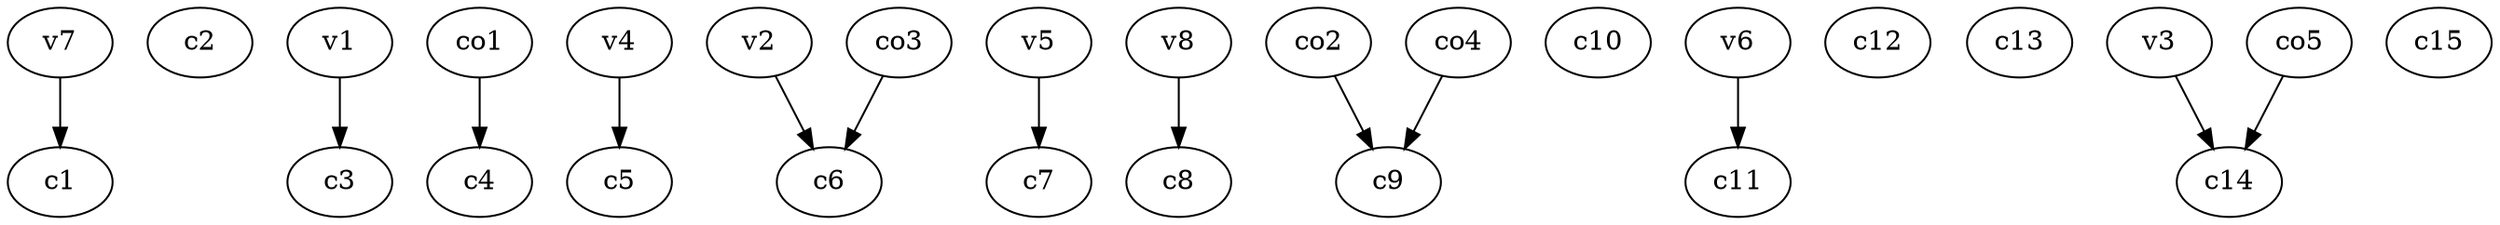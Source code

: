 strict digraph  {
c1;
c2;
c3;
c4;
c5;
c6;
c7;
c8;
c9;
c10;
c11;
c12;
c13;
c14;
c15;
v1;
v2;
v3;
v4;
v5;
v6;
v7;
v8;
co1;
co2;
co3;
co4;
co5;
v1 -> c3  [weight=1];
v2 -> c6  [weight=1];
v3 -> c14  [weight=1];
v4 -> c5  [weight=1];
v5 -> c7  [weight=1];
v6 -> c11  [weight=1];
v7 -> c1  [weight=1];
v8 -> c8  [weight=1];
co1 -> c4  [weight=1];
co2 -> c9  [weight=1];
co3 -> c6  [weight=1];
co4 -> c9  [weight=1];
co5 -> c14  [weight=1];
}
